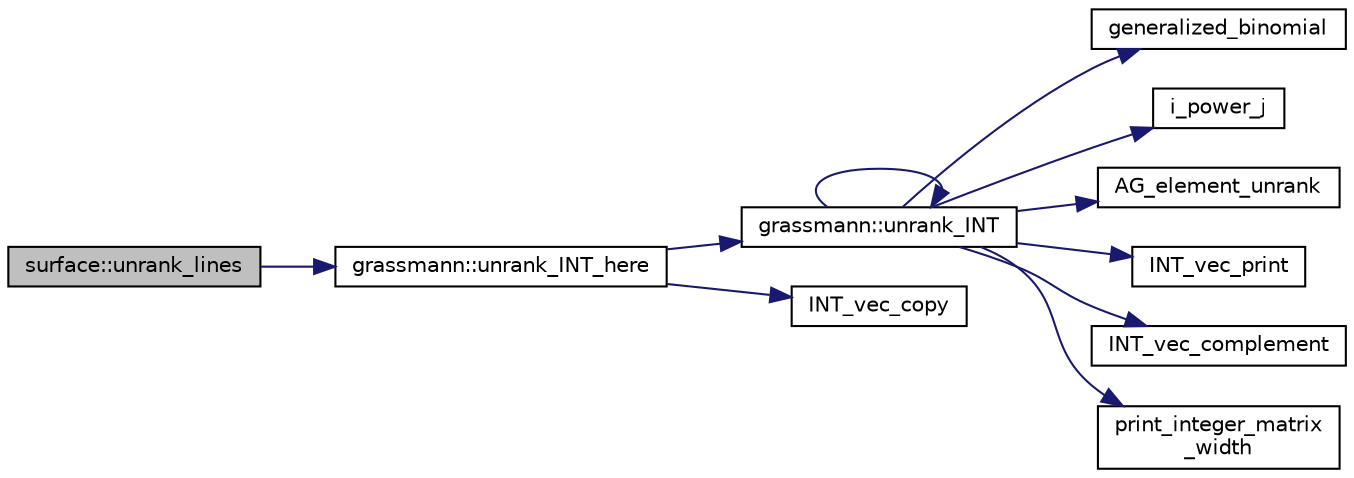 digraph "surface::unrank_lines"
{
  edge [fontname="Helvetica",fontsize="10",labelfontname="Helvetica",labelfontsize="10"];
  node [fontname="Helvetica",fontsize="10",shape=record];
  rankdir="LR";
  Node5397 [label="surface::unrank_lines",height=0.2,width=0.4,color="black", fillcolor="grey75", style="filled", fontcolor="black"];
  Node5397 -> Node5398 [color="midnightblue",fontsize="10",style="solid",fontname="Helvetica"];
  Node5398 [label="grassmann::unrank_INT_here",height=0.2,width=0.4,color="black", fillcolor="white", style="filled",URL="$df/d02/classgrassmann.html#aa51bb30ed0feb7ad87d500b76e0b3cbe"];
  Node5398 -> Node5399 [color="midnightblue",fontsize="10",style="solid",fontname="Helvetica"];
  Node5399 [label="grassmann::unrank_INT",height=0.2,width=0.4,color="black", fillcolor="white", style="filled",URL="$df/d02/classgrassmann.html#a32079405b95a6da2ba1420567d762d64"];
  Node5399 -> Node5400 [color="midnightblue",fontsize="10",style="solid",fontname="Helvetica"];
  Node5400 [label="generalized_binomial",height=0.2,width=0.4,color="black", fillcolor="white", style="filled",URL="$d2/d7c/combinatorics_8_c.html#a24762dc22e45175d18ec1ec1d2556ae8"];
  Node5399 -> Node5401 [color="midnightblue",fontsize="10",style="solid",fontname="Helvetica"];
  Node5401 [label="i_power_j",height=0.2,width=0.4,color="black", fillcolor="white", style="filled",URL="$de/dc5/algebra__and__number__theory_8h.html#a39b321523e8957d701618bb5cac542b5"];
  Node5399 -> Node5402 [color="midnightblue",fontsize="10",style="solid",fontname="Helvetica"];
  Node5402 [label="AG_element_unrank",height=0.2,width=0.4,color="black", fillcolor="white", style="filled",URL="$d4/d67/geometry_8h.html#a4a33b86c87b2879b97cfa1327abe2885"];
  Node5399 -> Node5403 [color="midnightblue",fontsize="10",style="solid",fontname="Helvetica"];
  Node5403 [label="INT_vec_print",height=0.2,width=0.4,color="black", fillcolor="white", style="filled",URL="$df/dbf/sajeeb_8_c.html#a79a5901af0b47dd0d694109543c027fe"];
  Node5399 -> Node5399 [color="midnightblue",fontsize="10",style="solid",fontname="Helvetica"];
  Node5399 -> Node5404 [color="midnightblue",fontsize="10",style="solid",fontname="Helvetica"];
  Node5404 [label="INT_vec_complement",height=0.2,width=0.4,color="black", fillcolor="white", style="filled",URL="$d5/db4/io__and__os_8h.html#a2a0a724647575fcd3090c763985eb81a"];
  Node5399 -> Node5405 [color="midnightblue",fontsize="10",style="solid",fontname="Helvetica"];
  Node5405 [label="print_integer_matrix\l_width",height=0.2,width=0.4,color="black", fillcolor="white", style="filled",URL="$d5/db4/io__and__os_8h.html#aa78f3e73fc2179251bd15adbcc31573f"];
  Node5398 -> Node5406 [color="midnightblue",fontsize="10",style="solid",fontname="Helvetica"];
  Node5406 [label="INT_vec_copy",height=0.2,width=0.4,color="black", fillcolor="white", style="filled",URL="$df/dbf/sajeeb_8_c.html#ac2d875e27e009af6ec04d17254d11075"];
}
